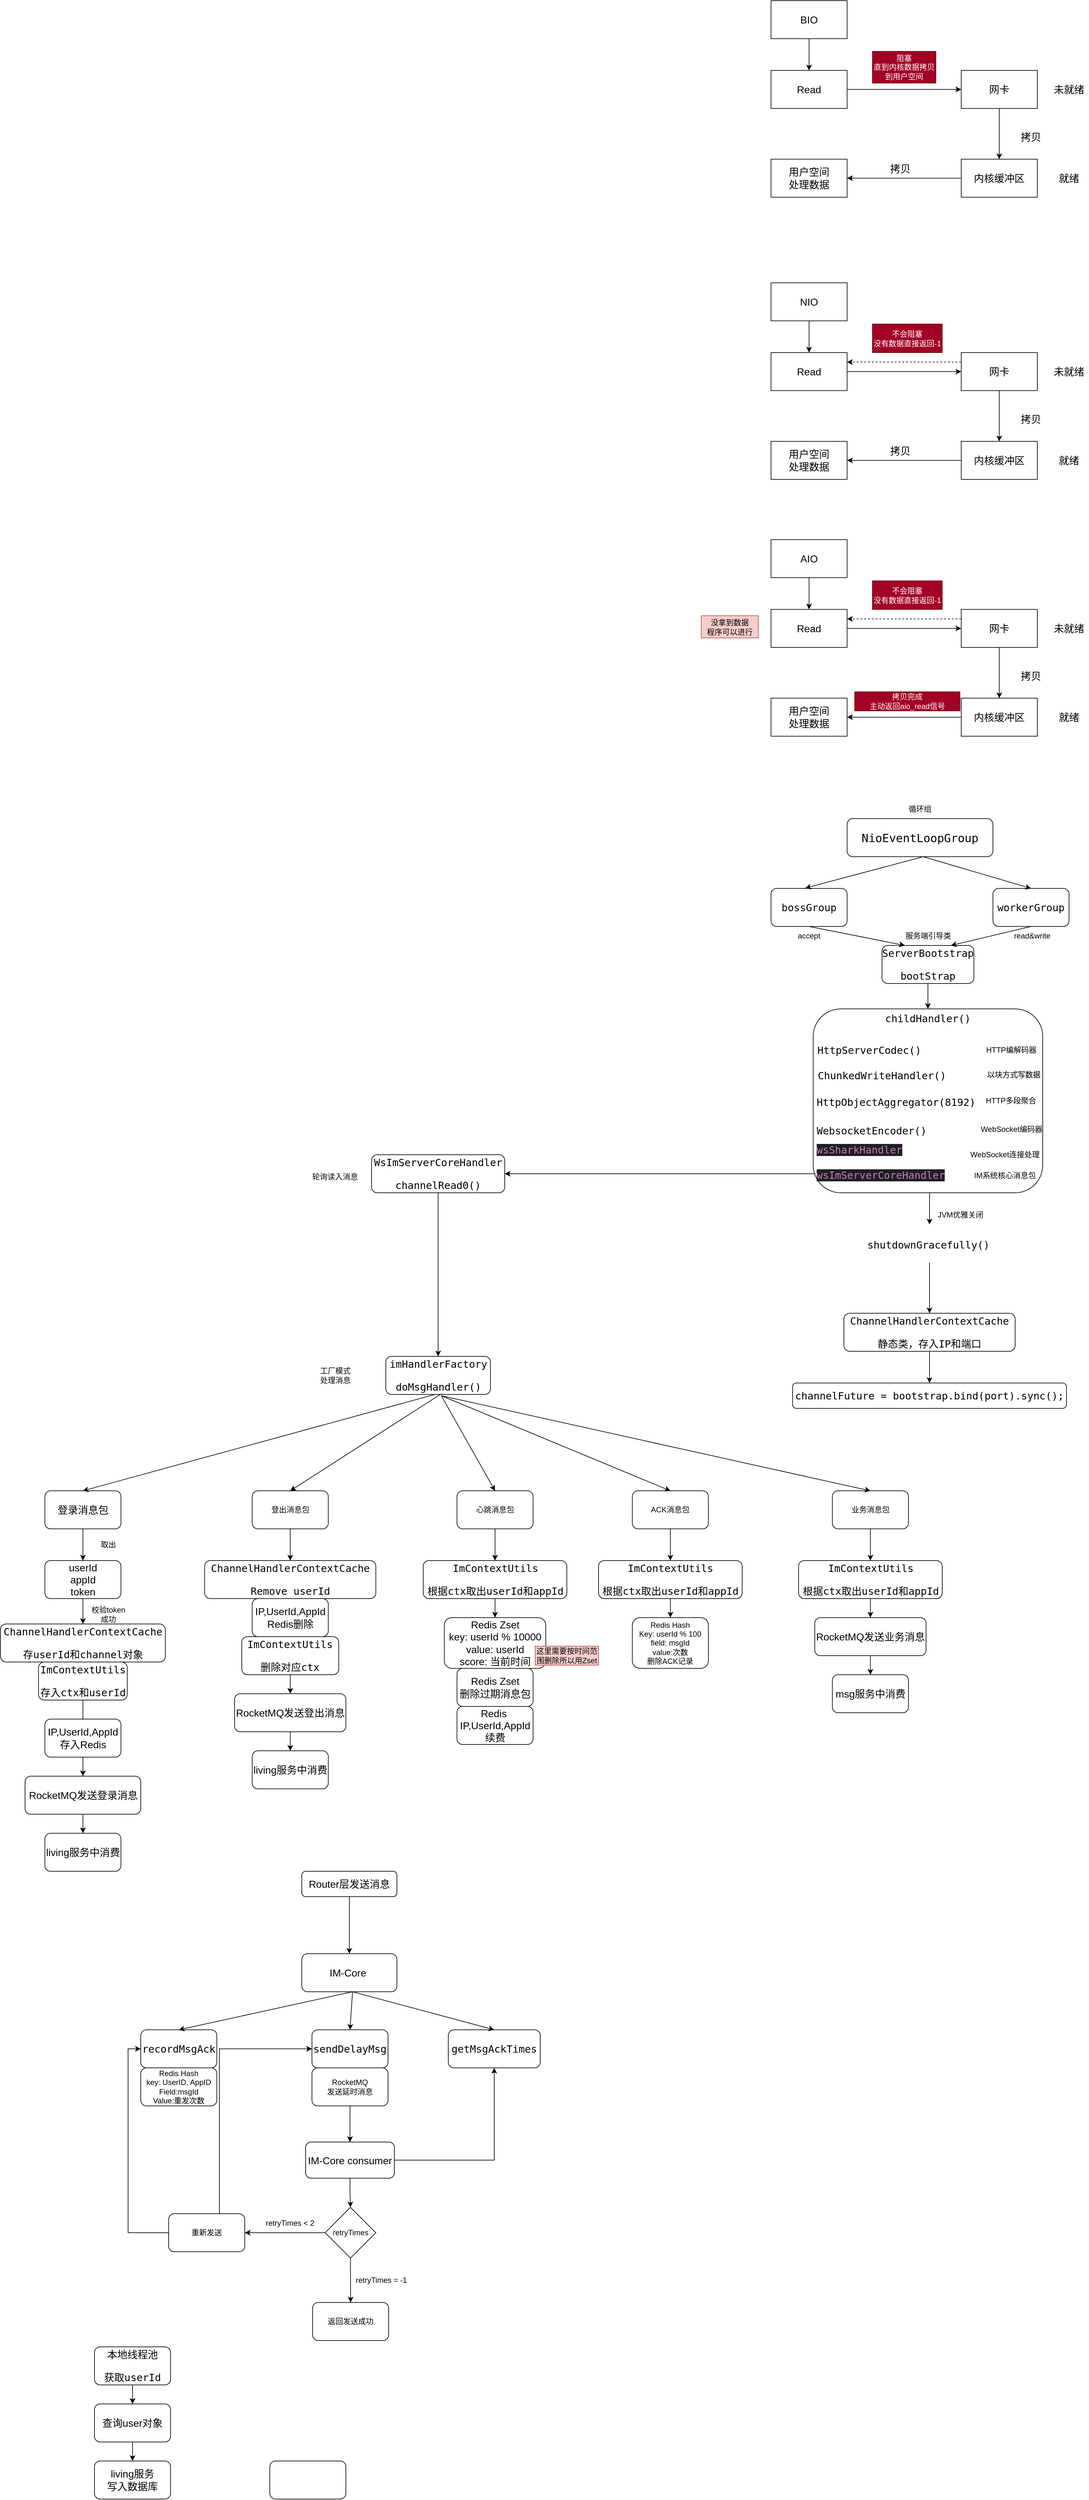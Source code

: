 <mxfile version="24.0.0" type="github">
  <diagram name="第 1 页" id="n3AWeBgMfQS4I0mqe7hV">
    <mxGraphModel dx="2680" dy="651" grid="1" gridSize="10" guides="1" tooltips="1" connect="1" arrows="1" fold="1" page="1" pageScale="1" pageWidth="827" pageHeight="1169" math="0" shadow="0">
      <root>
        <mxCell id="0" />
        <mxCell id="1" parent="0" />
        <mxCell id="coaX5mG1cFPbBgSBIzdM-14" style="edgeStyle=orthogonalEdgeStyle;rounded=0;orthogonalLoop=1;jettySize=auto;html=1;exitX=0.5;exitY=1;exitDx=0;exitDy=0;" edge="1" parent="1" source="coaX5mG1cFPbBgSBIzdM-1" target="coaX5mG1cFPbBgSBIzdM-2">
          <mxGeometry relative="1" as="geometry" />
        </mxCell>
        <mxCell id="coaX5mG1cFPbBgSBIzdM-1" value="BIO" style="rounded=0;whiteSpace=wrap;html=1;fontSize=16;" vertex="1" parent="1">
          <mxGeometry x="240" y="140" width="120" height="60" as="geometry" />
        </mxCell>
        <mxCell id="coaX5mG1cFPbBgSBIzdM-4" style="edgeStyle=orthogonalEdgeStyle;rounded=0;orthogonalLoop=1;jettySize=auto;html=1;exitX=1;exitY=0.5;exitDx=0;exitDy=0;entryX=0;entryY=0.5;entryDx=0;entryDy=0;" edge="1" parent="1" source="coaX5mG1cFPbBgSBIzdM-2" target="coaX5mG1cFPbBgSBIzdM-3">
          <mxGeometry relative="1" as="geometry" />
        </mxCell>
        <mxCell id="coaX5mG1cFPbBgSBIzdM-2" value="Read" style="rounded=0;whiteSpace=wrap;html=1;fontSize=16;" vertex="1" parent="1">
          <mxGeometry x="240" y="250" width="120" height="60" as="geometry" />
        </mxCell>
        <mxCell id="coaX5mG1cFPbBgSBIzdM-7" style="edgeStyle=orthogonalEdgeStyle;rounded=0;orthogonalLoop=1;jettySize=auto;html=1;exitX=0.5;exitY=1;exitDx=0;exitDy=0;entryX=0.5;entryY=0;entryDx=0;entryDy=0;" edge="1" parent="1" source="coaX5mG1cFPbBgSBIzdM-3" target="coaX5mG1cFPbBgSBIzdM-6">
          <mxGeometry relative="1" as="geometry" />
        </mxCell>
        <mxCell id="coaX5mG1cFPbBgSBIzdM-3" value="网卡" style="rounded=0;whiteSpace=wrap;html=1;fontSize=16;" vertex="1" parent="1">
          <mxGeometry x="540" y="250" width="120" height="60" as="geometry" />
        </mxCell>
        <mxCell id="coaX5mG1cFPbBgSBIzdM-5" value="未就绪" style="text;html=1;align=center;verticalAlign=middle;whiteSpace=wrap;rounded=0;fontSize=16;" vertex="1" parent="1">
          <mxGeometry x="680" y="265" width="60" height="30" as="geometry" />
        </mxCell>
        <mxCell id="coaX5mG1cFPbBgSBIzdM-11" style="edgeStyle=orthogonalEdgeStyle;rounded=0;orthogonalLoop=1;jettySize=auto;html=1;exitX=0;exitY=0.5;exitDx=0;exitDy=0;" edge="1" parent="1" source="coaX5mG1cFPbBgSBIzdM-6" target="coaX5mG1cFPbBgSBIzdM-10">
          <mxGeometry relative="1" as="geometry" />
        </mxCell>
        <mxCell id="coaX5mG1cFPbBgSBIzdM-6" value="内核缓冲区" style="rounded=0;whiteSpace=wrap;html=1;fontSize=16;" vertex="1" parent="1">
          <mxGeometry x="540" y="390" width="120" height="60" as="geometry" />
        </mxCell>
        <mxCell id="coaX5mG1cFPbBgSBIzdM-8" value="拷贝" style="text;html=1;align=center;verticalAlign=middle;whiteSpace=wrap;rounded=0;fontSize=16;" vertex="1" parent="1">
          <mxGeometry x="620" y="340" width="60" height="30" as="geometry" />
        </mxCell>
        <mxCell id="coaX5mG1cFPbBgSBIzdM-9" value="就绪" style="text;html=1;align=center;verticalAlign=middle;whiteSpace=wrap;rounded=0;fontSize=16;" vertex="1" parent="1">
          <mxGeometry x="680" y="405" width="60" height="30" as="geometry" />
        </mxCell>
        <mxCell id="coaX5mG1cFPbBgSBIzdM-10" value="用户空间&lt;div style=&quot;font-size: 16px;&quot;&gt;处理数据&lt;/div&gt;" style="rounded=0;whiteSpace=wrap;html=1;fontSize=16;" vertex="1" parent="1">
          <mxGeometry x="240" y="390" width="120" height="60" as="geometry" />
        </mxCell>
        <mxCell id="coaX5mG1cFPbBgSBIzdM-12" value="拷贝" style="text;html=1;align=center;verticalAlign=middle;whiteSpace=wrap;rounded=0;fontSize=16;" vertex="1" parent="1">
          <mxGeometry x="414" y="390" width="60" height="30" as="geometry" />
        </mxCell>
        <mxCell id="coaX5mG1cFPbBgSBIzdM-13" value="阻塞&lt;div&gt;直到内核数据拷贝到用户空间&lt;/div&gt;" style="text;html=1;align=center;verticalAlign=middle;whiteSpace=wrap;rounded=0;fillColor=#a20025;fontColor=#ffffff;strokeColor=#6F0000;" vertex="1" parent="1">
          <mxGeometry x="400" y="220" width="100" height="50" as="geometry" />
        </mxCell>
        <mxCell id="coaX5mG1cFPbBgSBIzdM-15" style="edgeStyle=orthogonalEdgeStyle;rounded=0;orthogonalLoop=1;jettySize=auto;html=1;exitX=0.5;exitY=1;exitDx=0;exitDy=0;" edge="1" parent="1" source="coaX5mG1cFPbBgSBIzdM-16" target="coaX5mG1cFPbBgSBIzdM-18">
          <mxGeometry relative="1" as="geometry" />
        </mxCell>
        <mxCell id="coaX5mG1cFPbBgSBIzdM-16" value="NIO" style="rounded=0;whiteSpace=wrap;html=1;fontSize=16;" vertex="1" parent="1">
          <mxGeometry x="240" y="585" width="120" height="60" as="geometry" />
        </mxCell>
        <mxCell id="coaX5mG1cFPbBgSBIzdM-17" style="edgeStyle=orthogonalEdgeStyle;rounded=0;orthogonalLoop=1;jettySize=auto;html=1;exitX=1;exitY=0.5;exitDx=0;exitDy=0;entryX=0;entryY=0.5;entryDx=0;entryDy=0;" edge="1" parent="1" source="coaX5mG1cFPbBgSBIzdM-18" target="coaX5mG1cFPbBgSBIzdM-20">
          <mxGeometry relative="1" as="geometry" />
        </mxCell>
        <mxCell id="coaX5mG1cFPbBgSBIzdM-18" value="Read" style="rounded=0;whiteSpace=wrap;html=1;fontSize=16;" vertex="1" parent="1">
          <mxGeometry x="240" y="695" width="120" height="60" as="geometry" />
        </mxCell>
        <mxCell id="coaX5mG1cFPbBgSBIzdM-19" style="edgeStyle=orthogonalEdgeStyle;rounded=0;orthogonalLoop=1;jettySize=auto;html=1;exitX=0.5;exitY=1;exitDx=0;exitDy=0;entryX=0.5;entryY=0;entryDx=0;entryDy=0;" edge="1" parent="1" source="coaX5mG1cFPbBgSBIzdM-20" target="coaX5mG1cFPbBgSBIzdM-23">
          <mxGeometry relative="1" as="geometry" />
        </mxCell>
        <mxCell id="coaX5mG1cFPbBgSBIzdM-29" style="edgeStyle=orthogonalEdgeStyle;rounded=0;orthogonalLoop=1;jettySize=auto;html=1;exitX=0;exitY=0.25;exitDx=0;exitDy=0;entryX=1;entryY=0.25;entryDx=0;entryDy=0;dashed=1;" edge="1" parent="1" source="coaX5mG1cFPbBgSBIzdM-20" target="coaX5mG1cFPbBgSBIzdM-18">
          <mxGeometry relative="1" as="geometry" />
        </mxCell>
        <mxCell id="coaX5mG1cFPbBgSBIzdM-20" value="网卡" style="rounded=0;whiteSpace=wrap;html=1;fontSize=16;" vertex="1" parent="1">
          <mxGeometry x="540" y="695" width="120" height="60" as="geometry" />
        </mxCell>
        <mxCell id="coaX5mG1cFPbBgSBIzdM-21" value="未就绪" style="text;html=1;align=center;verticalAlign=middle;whiteSpace=wrap;rounded=0;fontSize=16;" vertex="1" parent="1">
          <mxGeometry x="680" y="710" width="60" height="30" as="geometry" />
        </mxCell>
        <mxCell id="coaX5mG1cFPbBgSBIzdM-22" style="edgeStyle=orthogonalEdgeStyle;rounded=0;orthogonalLoop=1;jettySize=auto;html=1;exitX=0;exitY=0.5;exitDx=0;exitDy=0;" edge="1" parent="1" source="coaX5mG1cFPbBgSBIzdM-23" target="coaX5mG1cFPbBgSBIzdM-26">
          <mxGeometry relative="1" as="geometry" />
        </mxCell>
        <mxCell id="coaX5mG1cFPbBgSBIzdM-23" value="内核缓冲区" style="rounded=0;whiteSpace=wrap;html=1;fontSize=16;" vertex="1" parent="1">
          <mxGeometry x="540" y="835" width="120" height="60" as="geometry" />
        </mxCell>
        <mxCell id="coaX5mG1cFPbBgSBIzdM-24" value="拷贝" style="text;html=1;align=center;verticalAlign=middle;whiteSpace=wrap;rounded=0;fontSize=16;" vertex="1" parent="1">
          <mxGeometry x="620" y="785" width="60" height="30" as="geometry" />
        </mxCell>
        <mxCell id="coaX5mG1cFPbBgSBIzdM-25" value="就绪" style="text;html=1;align=center;verticalAlign=middle;whiteSpace=wrap;rounded=0;fontSize=16;" vertex="1" parent="1">
          <mxGeometry x="680" y="850" width="60" height="30" as="geometry" />
        </mxCell>
        <mxCell id="coaX5mG1cFPbBgSBIzdM-26" value="用户空间&lt;div style=&quot;font-size: 16px;&quot;&gt;处理数据&lt;/div&gt;" style="rounded=0;whiteSpace=wrap;html=1;fontSize=16;" vertex="1" parent="1">
          <mxGeometry x="240" y="835" width="120" height="60" as="geometry" />
        </mxCell>
        <mxCell id="coaX5mG1cFPbBgSBIzdM-27" value="拷贝" style="text;html=1;align=center;verticalAlign=middle;whiteSpace=wrap;rounded=0;fontSize=16;" vertex="1" parent="1">
          <mxGeometry x="414" y="835" width="60" height="30" as="geometry" />
        </mxCell>
        <mxCell id="coaX5mG1cFPbBgSBIzdM-28" value="不会阻塞&lt;div&gt;没有数据直接返回-1&lt;/div&gt;" style="text;html=1;align=center;verticalAlign=middle;whiteSpace=wrap;rounded=0;fillColor=#a20025;fontColor=#ffffff;strokeColor=#6F0000;" vertex="1" parent="1">
          <mxGeometry x="400" y="650" width="110" height="45" as="geometry" />
        </mxCell>
        <mxCell id="coaX5mG1cFPbBgSBIzdM-30" style="edgeStyle=orthogonalEdgeStyle;rounded=0;orthogonalLoop=1;jettySize=auto;html=1;exitX=0.5;exitY=1;exitDx=0;exitDy=0;" edge="1" parent="1" source="coaX5mG1cFPbBgSBIzdM-31" target="coaX5mG1cFPbBgSBIzdM-33">
          <mxGeometry relative="1" as="geometry" />
        </mxCell>
        <mxCell id="coaX5mG1cFPbBgSBIzdM-31" value="AIO" style="rounded=0;whiteSpace=wrap;html=1;fontSize=16;" vertex="1" parent="1">
          <mxGeometry x="240" y="990" width="120" height="60" as="geometry" />
        </mxCell>
        <mxCell id="coaX5mG1cFPbBgSBIzdM-32" style="edgeStyle=orthogonalEdgeStyle;rounded=0;orthogonalLoop=1;jettySize=auto;html=1;exitX=1;exitY=0.5;exitDx=0;exitDy=0;entryX=0;entryY=0.5;entryDx=0;entryDy=0;" edge="1" parent="1" source="coaX5mG1cFPbBgSBIzdM-33" target="coaX5mG1cFPbBgSBIzdM-36">
          <mxGeometry relative="1" as="geometry" />
        </mxCell>
        <mxCell id="coaX5mG1cFPbBgSBIzdM-33" value="Read" style="rounded=0;whiteSpace=wrap;html=1;fontSize=16;" vertex="1" parent="1">
          <mxGeometry x="240" y="1100" width="120" height="60" as="geometry" />
        </mxCell>
        <mxCell id="coaX5mG1cFPbBgSBIzdM-34" style="edgeStyle=orthogonalEdgeStyle;rounded=0;orthogonalLoop=1;jettySize=auto;html=1;exitX=0.5;exitY=1;exitDx=0;exitDy=0;entryX=0.5;entryY=0;entryDx=0;entryDy=0;" edge="1" parent="1" source="coaX5mG1cFPbBgSBIzdM-36" target="coaX5mG1cFPbBgSBIzdM-39">
          <mxGeometry relative="1" as="geometry" />
        </mxCell>
        <mxCell id="coaX5mG1cFPbBgSBIzdM-35" style="edgeStyle=orthogonalEdgeStyle;rounded=0;orthogonalLoop=1;jettySize=auto;html=1;exitX=0;exitY=0.25;exitDx=0;exitDy=0;entryX=1;entryY=0.25;entryDx=0;entryDy=0;dashed=1;" edge="1" parent="1" source="coaX5mG1cFPbBgSBIzdM-36" target="coaX5mG1cFPbBgSBIzdM-33">
          <mxGeometry relative="1" as="geometry" />
        </mxCell>
        <mxCell id="coaX5mG1cFPbBgSBIzdM-36" value="网卡" style="rounded=0;whiteSpace=wrap;html=1;fontSize=16;" vertex="1" parent="1">
          <mxGeometry x="540" y="1100" width="120" height="60" as="geometry" />
        </mxCell>
        <mxCell id="coaX5mG1cFPbBgSBIzdM-37" value="未就绪" style="text;html=1;align=center;verticalAlign=middle;whiteSpace=wrap;rounded=0;fontSize=16;" vertex="1" parent="1">
          <mxGeometry x="680" y="1115" width="60" height="30" as="geometry" />
        </mxCell>
        <mxCell id="coaX5mG1cFPbBgSBIzdM-38" style="edgeStyle=orthogonalEdgeStyle;rounded=0;orthogonalLoop=1;jettySize=auto;html=1;exitX=0;exitY=0.5;exitDx=0;exitDy=0;" edge="1" parent="1" source="coaX5mG1cFPbBgSBIzdM-39" target="coaX5mG1cFPbBgSBIzdM-42">
          <mxGeometry relative="1" as="geometry" />
        </mxCell>
        <mxCell id="coaX5mG1cFPbBgSBIzdM-39" value="内核缓冲区" style="rounded=0;whiteSpace=wrap;html=1;fontSize=16;" vertex="1" parent="1">
          <mxGeometry x="540" y="1240" width="120" height="60" as="geometry" />
        </mxCell>
        <mxCell id="coaX5mG1cFPbBgSBIzdM-40" value="拷贝" style="text;html=1;align=center;verticalAlign=middle;whiteSpace=wrap;rounded=0;fontSize=16;" vertex="1" parent="1">
          <mxGeometry x="620" y="1190" width="60" height="30" as="geometry" />
        </mxCell>
        <mxCell id="coaX5mG1cFPbBgSBIzdM-41" value="就绪" style="text;html=1;align=center;verticalAlign=middle;whiteSpace=wrap;rounded=0;fontSize=16;" vertex="1" parent="1">
          <mxGeometry x="680" y="1255" width="60" height="30" as="geometry" />
        </mxCell>
        <mxCell id="coaX5mG1cFPbBgSBIzdM-42" value="用户空间&lt;div style=&quot;font-size: 16px;&quot;&gt;处理数据&lt;/div&gt;" style="rounded=0;whiteSpace=wrap;html=1;fontSize=16;" vertex="1" parent="1">
          <mxGeometry x="240" y="1240" width="120" height="60" as="geometry" />
        </mxCell>
        <mxCell id="coaX5mG1cFPbBgSBIzdM-43" value="拷贝完成&lt;div style=&quot;font-size: 12px;&quot;&gt;主动返回aio_read信号&lt;/div&gt;" style="text;html=1;align=center;verticalAlign=middle;whiteSpace=wrap;rounded=0;fontSize=12;fillColor=#a20025;fontColor=#ffffff;strokeColor=#6F0000;" vertex="1" parent="1">
          <mxGeometry x="372" y="1230" width="166" height="30" as="geometry" />
        </mxCell>
        <mxCell id="coaX5mG1cFPbBgSBIzdM-44" value="不会阻塞&lt;div&gt;没有数据直接返回-1&lt;/div&gt;" style="text;html=1;align=center;verticalAlign=middle;whiteSpace=wrap;rounded=0;fillColor=#a20025;fontColor=#ffffff;strokeColor=#6F0000;" vertex="1" parent="1">
          <mxGeometry x="400" y="1055" width="110" height="45" as="geometry" />
        </mxCell>
        <mxCell id="coaX5mG1cFPbBgSBIzdM-45" value="没拿到数据&lt;div&gt;程序可以进行&lt;/div&gt;" style="text;html=1;align=center;verticalAlign=middle;whiteSpace=wrap;rounded=0;fillColor=#f8cecc;strokeColor=#b85450;" vertex="1" parent="1">
          <mxGeometry x="130" y="1110" width="90" height="35" as="geometry" />
        </mxCell>
        <mxCell id="coaX5mG1cFPbBgSBIzdM-46" value="&lt;span style=&quot;font-family: Consolas, monaco, monospace; font-size: 18px; text-align: start; white-space-collapse: preserve;&quot;&gt;NioEventLoopGroup&lt;/span&gt;" style="rounded=1;whiteSpace=wrap;html=1;labelBackgroundColor=none;fontColor=default;" vertex="1" parent="1">
          <mxGeometry x="360" y="1430" width="230" height="60" as="geometry" />
        </mxCell>
        <mxCell id="coaX5mG1cFPbBgSBIzdM-47" value="循环组" style="text;html=1;align=center;verticalAlign=middle;whiteSpace=wrap;rounded=0;" vertex="1" parent="1">
          <mxGeometry x="445" y="1400" width="60" height="30" as="geometry" />
        </mxCell>
        <mxCell id="coaX5mG1cFPbBgSBIzdM-49" value="&lt;div style=&quot;&quot;&gt;&lt;pre style=&quot;font-family:&#39;JetBrains Mono&#39;,monospace;font-size:12.0pt;&quot;&gt;bossGroup&lt;/pre&gt;&lt;/div&gt;" style="rounded=1;whiteSpace=wrap;html=1;labelBackgroundColor=none;fontColor=default;" vertex="1" parent="1">
          <mxGeometry x="240" y="1540" width="120" height="60" as="geometry" />
        </mxCell>
        <mxCell id="coaX5mG1cFPbBgSBIzdM-50" value="&lt;div style=&quot;&quot;&gt;&lt;pre style=&quot;font-family:&#39;JetBrains Mono&#39;,monospace;font-size:12.0pt;&quot;&gt;workerGroup&lt;/pre&gt;&lt;/div&gt;" style="rounded=1;whiteSpace=wrap;html=1;fontColor=default;labelBackgroundColor=none;" vertex="1" parent="1">
          <mxGeometry x="590" y="1540" width="120" height="60" as="geometry" />
        </mxCell>
        <mxCell id="coaX5mG1cFPbBgSBIzdM-51" value="" style="endArrow=classic;html=1;rounded=0;entryX=0.45;entryY=-0.008;entryDx=0;entryDy=0;entryPerimeter=0;" edge="1" parent="1" target="coaX5mG1cFPbBgSBIzdM-49">
          <mxGeometry width="50" height="50" relative="1" as="geometry">
            <mxPoint x="480" y="1490" as="sourcePoint" />
            <mxPoint x="530" y="1440" as="targetPoint" />
          </mxGeometry>
        </mxCell>
        <mxCell id="coaX5mG1cFPbBgSBIzdM-53" value="" style="endArrow=classic;html=1;rounded=0;entryX=0.5;entryY=0;entryDx=0;entryDy=0;" edge="1" parent="1" target="coaX5mG1cFPbBgSBIzdM-50">
          <mxGeometry width="50" height="50" relative="1" as="geometry">
            <mxPoint x="480" y="1490" as="sourcePoint" />
            <mxPoint x="530" y="1440" as="targetPoint" />
          </mxGeometry>
        </mxCell>
        <mxCell id="coaX5mG1cFPbBgSBIzdM-54" value="accept" style="text;html=1;align=center;verticalAlign=middle;whiteSpace=wrap;rounded=0;" vertex="1" parent="1">
          <mxGeometry x="270" y="1600" width="60" height="30" as="geometry" />
        </mxCell>
        <mxCell id="coaX5mG1cFPbBgSBIzdM-55" value="read&amp;amp;write" style="text;html=1;align=center;verticalAlign=middle;whiteSpace=wrap;rounded=0;" vertex="1" parent="1">
          <mxGeometry x="622" y="1600" width="60" height="30" as="geometry" />
        </mxCell>
        <mxCell id="coaX5mG1cFPbBgSBIzdM-61" style="edgeStyle=orthogonalEdgeStyle;rounded=0;orthogonalLoop=1;jettySize=auto;html=1;exitX=0.5;exitY=1;exitDx=0;exitDy=0;" edge="1" parent="1" source="coaX5mG1cFPbBgSBIzdM-56" target="coaX5mG1cFPbBgSBIzdM-60">
          <mxGeometry relative="1" as="geometry" />
        </mxCell>
        <mxCell id="coaX5mG1cFPbBgSBIzdM-56" value="&lt;div style=&quot;&quot;&gt;&lt;pre style=&quot;font-family:&#39;JetBrains Mono&#39;,monospace;font-size:12.0pt;&quot;&gt;ServerBootstrap&lt;/pre&gt;&lt;pre style=&quot;font-family:&#39;JetBrains Mono&#39;,monospace;font-size:12.0pt;&quot;&gt;bootStrap&lt;/pre&gt;&lt;/div&gt;" style="rounded=1;whiteSpace=wrap;html=1;fontColor=default;labelBackgroundColor=none;" vertex="1" parent="1">
          <mxGeometry x="415" y="1630" width="145" height="60" as="geometry" />
        </mxCell>
        <mxCell id="coaX5mG1cFPbBgSBIzdM-57" value="" style="endArrow=classic;html=1;rounded=0;entryX=0.25;entryY=0;entryDx=0;entryDy=0;" edge="1" parent="1" target="coaX5mG1cFPbBgSBIzdM-56">
          <mxGeometry width="50" height="50" relative="1" as="geometry">
            <mxPoint x="300" y="1600" as="sourcePoint" />
            <mxPoint x="350" y="1550" as="targetPoint" />
          </mxGeometry>
        </mxCell>
        <mxCell id="coaX5mG1cFPbBgSBIzdM-58" value="" style="endArrow=classic;html=1;rounded=0;entryX=0.75;entryY=0;entryDx=0;entryDy=0;" edge="1" parent="1" target="coaX5mG1cFPbBgSBIzdM-56">
          <mxGeometry width="50" height="50" relative="1" as="geometry">
            <mxPoint x="650" y="1600" as="sourcePoint" />
            <mxPoint x="700" y="1550" as="targetPoint" />
          </mxGeometry>
        </mxCell>
        <mxCell id="coaX5mG1cFPbBgSBIzdM-59" value="服务端引导类" style="text;html=1;align=center;verticalAlign=middle;whiteSpace=wrap;rounded=0;" vertex="1" parent="1">
          <mxGeometry x="446.5" y="1600" width="82" height="30" as="geometry" />
        </mxCell>
        <mxCell id="coaX5mG1cFPbBgSBIzdM-60" value="" style="rounded=1;whiteSpace=wrap;html=1;" vertex="1" parent="1">
          <mxGeometry x="306.5" y="1730" width="362" height="290" as="geometry" />
        </mxCell>
        <mxCell id="coaX5mG1cFPbBgSBIzdM-62" value="&lt;div style=&quot;&quot;&gt;&lt;pre style=&quot;font-family:&#39;JetBrains Mono&#39;,monospace;font-size:12.0pt;&quot;&gt;childHandler()&lt;/pre&gt;&lt;/div&gt;" style="text;html=1;align=center;verticalAlign=middle;whiteSpace=wrap;rounded=0;fontColor=default;labelBackgroundColor=none;" vertex="1" parent="1">
          <mxGeometry x="418" y="1730" width="139" height="30" as="geometry" />
        </mxCell>
        <mxCell id="coaX5mG1cFPbBgSBIzdM-63" value="&lt;div style=&quot;&quot;&gt;&lt;pre style=&quot;font-family:&#39;JetBrains Mono&#39;,monospace;font-size:12.0pt;&quot;&gt;HttpServerCodec()&lt;/pre&gt;&lt;/div&gt;" style="text;html=1;align=center;verticalAlign=middle;whiteSpace=wrap;rounded=0;fontColor=default;labelBackgroundColor=none;" vertex="1" parent="1">
          <mxGeometry x="310" y="1780" width="170" height="30" as="geometry" />
        </mxCell>
        <mxCell id="coaX5mG1cFPbBgSBIzdM-64" value="&lt;div style=&quot;&quot;&gt;&lt;pre style=&quot;font-family:&#39;JetBrains Mono&#39;,monospace;font-size:12.0pt;&quot;&gt;ChunkedWriteHandler()&lt;/pre&gt;&lt;/div&gt;" style="text;html=1;align=center;verticalAlign=middle;whiteSpace=wrap;rounded=0;fontColor=default;labelBackgroundColor=none;" vertex="1" parent="1">
          <mxGeometry x="310" y="1820" width="210" height="30" as="geometry" />
        </mxCell>
        <mxCell id="coaX5mG1cFPbBgSBIzdM-65" value="&lt;div style=&quot;&quot;&gt;&lt;pre style=&quot;font-family:&#39;JetBrains Mono&#39;,monospace;font-size:12.0pt;&quot;&gt;HttpObjectAggregator(&lt;span style=&quot;&quot;&gt;8192&lt;/span&gt;)&lt;/pre&gt;&lt;/div&gt;" style="text;whiteSpace=wrap;html=1;fontColor=default;labelBackgroundColor=none;" vertex="1" parent="1">
          <mxGeometry x="310" y="1845" width="280" height="60" as="geometry" />
        </mxCell>
        <mxCell id="coaX5mG1cFPbBgSBIzdM-66" value="&lt;div style=&quot;&quot;&gt;&lt;pre style=&quot;font-family:&#39;JetBrains Mono&#39;,monospace;font-size:12.0pt;&quot;&gt;WebsocketEncoder()&lt;/pre&gt;&lt;/div&gt;" style="text;whiteSpace=wrap;html=1;fontColor=default;labelBackgroundColor=none;" vertex="1" parent="1">
          <mxGeometry x="310" y="1890" width="180" height="60" as="geometry" />
        </mxCell>
        <mxCell id="coaX5mG1cFPbBgSBIzdM-67" value="&lt;div style=&quot;background-color:#1e1f22;color:#bcbec4&quot;&gt;&lt;pre style=&quot;font-family:&#39;JetBrains Mono&#39;,monospace;font-size:12.0pt;&quot;&gt;&lt;span style=&quot;color:#c77dbb;&quot;&gt;wsSharkHandler&lt;/span&gt;&lt;/pre&gt;&lt;/div&gt;" style="text;whiteSpace=wrap;html=1;" vertex="1" parent="1">
          <mxGeometry x="310" y="1920" width="170" height="60" as="geometry" />
        </mxCell>
        <mxCell id="coaX5mG1cFPbBgSBIzdM-74" style="edgeStyle=orthogonalEdgeStyle;rounded=0;orthogonalLoop=1;jettySize=auto;html=1;exitX=0.75;exitY=1;exitDx=0;exitDy=0;entryX=0.5;entryY=0;entryDx=0;entryDy=0;" edge="1" parent="1" source="coaX5mG1cFPbBgSBIzdM-68" target="coaX5mG1cFPbBgSBIzdM-73">
          <mxGeometry relative="1" as="geometry" />
        </mxCell>
        <mxCell id="coaX5mG1cFPbBgSBIzdM-95" style="edgeStyle=orthogonalEdgeStyle;rounded=0;orthogonalLoop=1;jettySize=auto;html=1;exitX=0;exitY=0.5;exitDx=0;exitDy=0;entryX=1;entryY=0.5;entryDx=0;entryDy=0;" edge="1" parent="1" source="coaX5mG1cFPbBgSBIzdM-68" target="coaX5mG1cFPbBgSBIzdM-84">
          <mxGeometry relative="1" as="geometry" />
        </mxCell>
        <mxCell id="coaX5mG1cFPbBgSBIzdM-68" value="&lt;div style=&quot;background-color:#1e1f22;color:#bcbec4&quot;&gt;&lt;pre style=&quot;font-family:&#39;JetBrains Mono&#39;,monospace;font-size:12.0pt;&quot;&gt;&lt;span style=&quot;color:#c77dbb;&quot;&gt;wsImServerCoreHandler&lt;/span&gt;&lt;/pre&gt;&lt;/div&gt;" style="text;whiteSpace=wrap;html=1;" vertex="1" parent="1">
          <mxGeometry x="310" y="1960" width="240" height="60" as="geometry" />
        </mxCell>
        <mxCell id="coaX5mG1cFPbBgSBIzdM-69" value="HTTP编解码器" style="text;html=1;align=center;verticalAlign=middle;whiteSpace=wrap;rounded=0;" vertex="1" parent="1">
          <mxGeometry x="568.5" y="1780" width="100" height="30" as="geometry" />
        </mxCell>
        <mxCell id="coaX5mG1cFPbBgSBIzdM-70" value="&lt;span style=&quot;color: rgb(0, 0, 0); font-family: -apple-system, system-ui, &amp;quot;system-ui&amp;quot;, &amp;quot;Segoe UI&amp;quot;, Roboto, Oxygen-Sans, Ubuntu, Cantarell, &amp;quot;Helvetica Neue&amp;quot;, sans-serif; font-style: normal; font-variant-ligatures: normal; font-variant-caps: normal; font-weight: 400; letter-spacing: normal; orphans: 2; text-align: start; text-indent: 0px; text-transform: none; widows: 2; word-spacing: 0px; -webkit-text-stroke-width: 0px; white-space: normal; background-color: rgb(247, 247, 247); text-decoration-thickness: initial; text-decoration-style: initial; text-decoration-color: initial; float: none; display: inline !important;&quot;&gt;&lt;font style=&quot;font-size: 12px;&quot;&gt;以块方式写数据&lt;/font&gt;&lt;/span&gt;" style="text;whiteSpace=wrap;html=1;" vertex="1" parent="1">
          <mxGeometry x="578.5" y="1820" width="90" height="30" as="geometry" />
        </mxCell>
        <mxCell id="coaX5mG1cFPbBgSBIzdM-71" value="HTTP多段聚合" style="text;html=1;align=center;verticalAlign=middle;whiteSpace=wrap;rounded=0;" vertex="1" parent="1">
          <mxGeometry x="573" y="1860" width="91" height="30" as="geometry" />
        </mxCell>
        <mxCell id="coaX5mG1cFPbBgSBIzdM-72" value="WebSocket编码器" style="text;html=1;align=center;verticalAlign=middle;whiteSpace=wrap;rounded=0;" vertex="1" parent="1">
          <mxGeometry x="568.5" y="1905" width="101" height="30" as="geometry" />
        </mxCell>
        <mxCell id="coaX5mG1cFPbBgSBIzdM-76" style="edgeStyle=orthogonalEdgeStyle;rounded=0;orthogonalLoop=1;jettySize=auto;html=1;exitX=0.5;exitY=1;exitDx=0;exitDy=0;" edge="1" parent="1" source="coaX5mG1cFPbBgSBIzdM-73">
          <mxGeometry relative="1" as="geometry">
            <mxPoint x="490" y="2210" as="targetPoint" />
          </mxGeometry>
        </mxCell>
        <mxCell id="coaX5mG1cFPbBgSBIzdM-73" value="&lt;div style=&quot;&quot;&gt;&lt;pre style=&quot;font-family:&#39;JetBrains Mono&#39;,monospace;font-size:12.0pt;&quot;&gt;shutdownGracefully()&lt;/pre&gt;&lt;/div&gt;" style="text;whiteSpace=wrap;html=1;fontColor=default;labelBackgroundColor=none;" vertex="1" parent="1">
          <mxGeometry x="390" y="2070" width="200" height="60" as="geometry" />
        </mxCell>
        <mxCell id="coaX5mG1cFPbBgSBIzdM-75" value="JVM优雅关闭" style="text;html=1;align=center;verticalAlign=middle;whiteSpace=wrap;rounded=0;" vertex="1" parent="1">
          <mxGeometry x="498.5" y="2040" width="80" height="30" as="geometry" />
        </mxCell>
        <mxCell id="coaX5mG1cFPbBgSBIzdM-80" style="edgeStyle=orthogonalEdgeStyle;rounded=0;orthogonalLoop=1;jettySize=auto;html=1;exitX=0.5;exitY=1;exitDx=0;exitDy=0;entryX=0.5;entryY=0;entryDx=0;entryDy=0;" edge="1" parent="1" source="coaX5mG1cFPbBgSBIzdM-78" target="coaX5mG1cFPbBgSBIzdM-79">
          <mxGeometry relative="1" as="geometry" />
        </mxCell>
        <mxCell id="coaX5mG1cFPbBgSBIzdM-78" value="&lt;div style=&quot;&quot;&gt;&lt;pre style=&quot;font-family:&#39;JetBrains Mono&#39;,monospace;font-size:12.0pt;&quot;&gt;ChannelHandlerContextCache&lt;/pre&gt;&lt;pre style=&quot;font-family:&#39;JetBrains Mono&#39;,monospace;font-size:12.0pt;&quot;&gt;静态类，存入IP和端口&lt;/pre&gt;&lt;/div&gt;" style="rounded=1;whiteSpace=wrap;html=1;fontColor=default;labelBackgroundColor=none;" vertex="1" parent="1">
          <mxGeometry x="355" y="2210" width="270" height="60" as="geometry" />
        </mxCell>
        <mxCell id="coaX5mG1cFPbBgSBIzdM-79" value="&lt;div style=&quot;&quot;&gt;&lt;pre style=&quot;font-family:&#39;JetBrains Mono&#39;,monospace;font-size:12.0pt;&quot;&gt;channelFuture = bootstrap.bind(&lt;span style=&quot;&quot;&gt;port&lt;/span&gt;).sync();&lt;/pre&gt;&lt;/div&gt;" style="rounded=1;whiteSpace=wrap;html=1;fillColor=default;fontColor=default;labelBackgroundColor=none;" vertex="1" parent="1">
          <mxGeometry x="274" y="2320" width="432" height="40" as="geometry" />
        </mxCell>
        <mxCell id="coaX5mG1cFPbBgSBIzdM-81" value="IM系统核心消息包" style="text;html=1;align=center;verticalAlign=middle;whiteSpace=wrap;rounded=0;" vertex="1" parent="1">
          <mxGeometry x="554" y="1980" width="110" height="25" as="geometry" />
        </mxCell>
        <mxCell id="coaX5mG1cFPbBgSBIzdM-83" value="WebSocket连接处理" style="text;html=1;align=center;verticalAlign=middle;whiteSpace=wrap;rounded=0;" vertex="1" parent="1">
          <mxGeometry x="544" y="1950" width="130" height="20" as="geometry" />
        </mxCell>
        <mxCell id="coaX5mG1cFPbBgSBIzdM-88" style="edgeStyle=orthogonalEdgeStyle;rounded=0;orthogonalLoop=1;jettySize=auto;html=1;exitX=0.5;exitY=1;exitDx=0;exitDy=0;entryX=0.5;entryY=0;entryDx=0;entryDy=0;" edge="1" parent="1" source="coaX5mG1cFPbBgSBIzdM-84" target="coaX5mG1cFPbBgSBIzdM-87">
          <mxGeometry relative="1" as="geometry" />
        </mxCell>
        <mxCell id="coaX5mG1cFPbBgSBIzdM-84" value="&lt;div style=&quot;&quot;&gt;&lt;pre style=&quot;font-family:&#39;JetBrains Mono&#39;,monospace;font-size:12.0pt;&quot;&gt;WsImServerCoreHandler&lt;/pre&gt;&lt;pre style=&quot;font-family:&#39;JetBrains Mono&#39;,monospace;font-size:12.0pt;&quot;&gt;&lt;div style=&quot;&quot;&gt;&lt;pre style=&quot;font-family:&#39;JetBrains Mono&#39;,monospace;font-size:12.0pt;&quot;&gt;&lt;span style=&quot;&quot;&gt;channelRead0()&lt;/span&gt;&lt;/pre&gt;&lt;/div&gt;&lt;/pre&gt;&lt;/div&gt;" style="rounded=1;whiteSpace=wrap;html=1;fontColor=default;labelBackgroundColor=none;" vertex="1" parent="1">
          <mxGeometry x="-390" y="1960" width="210" height="60" as="geometry" />
        </mxCell>
        <mxCell id="coaX5mG1cFPbBgSBIzdM-85" value="轮询读入消息" style="text;html=1;align=center;verticalAlign=middle;whiteSpace=wrap;rounded=0;" vertex="1" parent="1">
          <mxGeometry x="-490" y="1980" width="85" height="30" as="geometry" />
        </mxCell>
        <mxCell id="coaX5mG1cFPbBgSBIzdM-87" value="&lt;div style=&quot;&quot;&gt;&lt;pre style=&quot;font-family:&#39;JetBrains Mono&#39;,monospace;font-size:12.0pt;&quot;&gt;&lt;span style=&quot;&quot;&gt;imHandlerFactory&lt;/span&gt;&lt;/pre&gt;&lt;pre style=&quot;font-family:&#39;JetBrains Mono&#39;,monospace;font-size:12.0pt;&quot;&gt;&lt;div style=&quot;&quot;&gt;&lt;pre style=&quot;font-family:&#39;JetBrains Mono&#39;,monospace;font-size:12.0pt;&quot;&gt;doMsgHandler()&lt;/pre&gt;&lt;/div&gt;&lt;/pre&gt;&lt;/div&gt;" style="rounded=1;whiteSpace=wrap;html=1;fontColor=default;labelBackgroundColor=none;" vertex="1" parent="1">
          <mxGeometry x="-367.5" y="2278" width="165" height="60" as="geometry" />
        </mxCell>
        <mxCell id="coaX5mG1cFPbBgSBIzdM-89" value="工厂模式&lt;div&gt;处理消息&lt;/div&gt;" style="text;html=1;align=center;verticalAlign=middle;whiteSpace=wrap;rounded=0;" vertex="1" parent="1">
          <mxGeometry x="-477.5" y="2293" width="60" height="30" as="geometry" />
        </mxCell>
        <mxCell id="coaX5mG1cFPbBgSBIzdM-126" style="edgeStyle=orthogonalEdgeStyle;rounded=0;orthogonalLoop=1;jettySize=auto;html=1;exitX=0.5;exitY=1;exitDx=0;exitDy=0;entryX=0.5;entryY=0;entryDx=0;entryDy=0;" edge="1" parent="1" source="coaX5mG1cFPbBgSBIzdM-90" target="coaX5mG1cFPbBgSBIzdM-125">
          <mxGeometry relative="1" as="geometry" />
        </mxCell>
        <mxCell id="coaX5mG1cFPbBgSBIzdM-90" value="ACK消息包" style="rounded=1;whiteSpace=wrap;html=1;" vertex="1" parent="1">
          <mxGeometry x="21.25" y="2490" width="120" height="60" as="geometry" />
        </mxCell>
        <mxCell id="coaX5mG1cFPbBgSBIzdM-120" style="edgeStyle=orthogonalEdgeStyle;rounded=0;orthogonalLoop=1;jettySize=auto;html=1;exitX=0.5;exitY=1;exitDx=0;exitDy=0;entryX=0.5;entryY=0;entryDx=0;entryDy=0;" edge="1" parent="1" source="coaX5mG1cFPbBgSBIzdM-91" target="coaX5mG1cFPbBgSBIzdM-119">
          <mxGeometry relative="1" as="geometry" />
        </mxCell>
        <mxCell id="coaX5mG1cFPbBgSBIzdM-91" value="心跳消息包" style="rounded=1;whiteSpace=wrap;html=1;" vertex="1" parent="1">
          <mxGeometry x="-255.25" y="2490" width="120" height="60" as="geometry" />
        </mxCell>
        <mxCell id="coaX5mG1cFPbBgSBIzdM-131" style="edgeStyle=orthogonalEdgeStyle;rounded=0;orthogonalLoop=1;jettySize=auto;html=1;exitX=0.5;exitY=1;exitDx=0;exitDy=0;entryX=0.5;entryY=0;entryDx=0;entryDy=0;" edge="1" parent="1" source="coaX5mG1cFPbBgSBIzdM-92" target="coaX5mG1cFPbBgSBIzdM-130">
          <mxGeometry relative="1" as="geometry" />
        </mxCell>
        <mxCell id="coaX5mG1cFPbBgSBIzdM-92" value="业务消息包" style="rounded=1;whiteSpace=wrap;html=1;" vertex="1" parent="1">
          <mxGeometry x="336.75" y="2490" width="120" height="60" as="geometry" />
        </mxCell>
        <mxCell id="coaX5mG1cFPbBgSBIzdM-97" style="edgeStyle=orthogonalEdgeStyle;rounded=0;orthogonalLoop=1;jettySize=auto;html=1;exitX=0.5;exitY=1;exitDx=0;exitDy=0;" edge="1" parent="1" source="coaX5mG1cFPbBgSBIzdM-93" target="coaX5mG1cFPbBgSBIzdM-96">
          <mxGeometry relative="1" as="geometry" />
        </mxCell>
        <mxCell id="coaX5mG1cFPbBgSBIzdM-93" value="登录消息包" style="rounded=1;whiteSpace=wrap;html=1;fontSize=16;" vertex="1" parent="1">
          <mxGeometry x="-905.25" y="2490" width="120" height="60" as="geometry" />
        </mxCell>
        <mxCell id="coaX5mG1cFPbBgSBIzdM-110" style="edgeStyle=orthogonalEdgeStyle;rounded=0;orthogonalLoop=1;jettySize=auto;html=1;exitX=0.5;exitY=1;exitDx=0;exitDy=0;entryX=0.5;entryY=0;entryDx=0;entryDy=0;" edge="1" parent="1" source="coaX5mG1cFPbBgSBIzdM-94" target="coaX5mG1cFPbBgSBIzdM-109">
          <mxGeometry relative="1" as="geometry" />
        </mxCell>
        <mxCell id="coaX5mG1cFPbBgSBIzdM-94" value="登出消息包" style="rounded=1;whiteSpace=wrap;html=1;" vertex="1" parent="1">
          <mxGeometry x="-578.25" y="2490" width="120" height="60" as="geometry" />
        </mxCell>
        <mxCell id="coaX5mG1cFPbBgSBIzdM-100" style="edgeStyle=orthogonalEdgeStyle;rounded=0;orthogonalLoop=1;jettySize=auto;html=1;exitX=0.5;exitY=1;exitDx=0;exitDy=0;entryX=0.5;entryY=0;entryDx=0;entryDy=0;" edge="1" parent="1" source="coaX5mG1cFPbBgSBIzdM-96" target="coaX5mG1cFPbBgSBIzdM-99">
          <mxGeometry relative="1" as="geometry" />
        </mxCell>
        <mxCell id="coaX5mG1cFPbBgSBIzdM-96" value="userId&lt;div style=&quot;font-size: 16px;&quot;&gt;appId&lt;/div&gt;&lt;div style=&quot;font-size: 16px;&quot;&gt;token&lt;/div&gt;" style="rounded=1;whiteSpace=wrap;html=1;fontSize=16;" vertex="1" parent="1">
          <mxGeometry x="-905.25" y="2600" width="120" height="60" as="geometry" />
        </mxCell>
        <mxCell id="coaX5mG1cFPbBgSBIzdM-98" value="取出" style="text;html=1;align=center;verticalAlign=middle;whiteSpace=wrap;rounded=0;" vertex="1" parent="1">
          <mxGeometry x="-835.25" y="2560" width="60" height="30" as="geometry" />
        </mxCell>
        <mxCell id="coaX5mG1cFPbBgSBIzdM-99" value="&lt;div style=&quot;&quot;&gt;&lt;pre style=&quot;font-family:&#39;JetBrains Mono&#39;,monospace;font-size:12.0pt;&quot;&gt;ChannelHandlerContextCache&lt;/pre&gt;&lt;pre style=&quot;font-family:&#39;JetBrains Mono&#39;,monospace;font-size:12.0pt;&quot;&gt;存userId和channel对象&lt;/pre&gt;&lt;/div&gt;" style="rounded=1;whiteSpace=wrap;html=1;fontColor=default;labelBackgroundColor=none;" vertex="1" parent="1">
          <mxGeometry x="-975.25" y="2700" width="260" height="60" as="geometry" />
        </mxCell>
        <mxCell id="coaX5mG1cFPbBgSBIzdM-101" value="校验token&lt;div&gt;成功&lt;/div&gt;" style="text;html=1;align=center;verticalAlign=middle;whiteSpace=wrap;rounded=0;" vertex="1" parent="1">
          <mxGeometry x="-835.25" y="2670" width="60" height="30" as="geometry" />
        </mxCell>
        <mxCell id="coaX5mG1cFPbBgSBIzdM-103" style="edgeStyle=orthogonalEdgeStyle;rounded=0;orthogonalLoop=1;jettySize=auto;html=1;exitX=0.5;exitY=1;exitDx=0;exitDy=0;" edge="1" parent="1" source="coaX5mG1cFPbBgSBIzdM-102">
          <mxGeometry relative="1" as="geometry">
            <mxPoint x="-844.882" y="2900" as="targetPoint" />
          </mxGeometry>
        </mxCell>
        <mxCell id="coaX5mG1cFPbBgSBIzdM-102" value="&lt;div style=&quot;&quot;&gt;&lt;pre style=&quot;font-family:&#39;JetBrains Mono&#39;,monospace;font-size:12.0pt;&quot;&gt;ImContextUtils&lt;/pre&gt;&lt;pre style=&quot;font-family:&#39;JetBrains Mono&#39;,monospace;font-size:12.0pt;&quot;&gt;存入ctx和userId&lt;/pre&gt;&lt;/div&gt;" style="rounded=1;whiteSpace=wrap;html=1;fontColor=default;labelBackgroundColor=none;" vertex="1" parent="1">
          <mxGeometry x="-915.25" y="2760" width="140" height="60" as="geometry" />
        </mxCell>
        <mxCell id="coaX5mG1cFPbBgSBIzdM-106" style="edgeStyle=orthogonalEdgeStyle;rounded=0;orthogonalLoop=1;jettySize=auto;html=1;exitX=0.5;exitY=1;exitDx=0;exitDy=0;" edge="1" parent="1" source="coaX5mG1cFPbBgSBIzdM-104" target="coaX5mG1cFPbBgSBIzdM-105">
          <mxGeometry relative="1" as="geometry" />
        </mxCell>
        <mxCell id="coaX5mG1cFPbBgSBIzdM-104" value="IP,UserId,AppId&lt;div style=&quot;font-size: 16px;&quot;&gt;存入Redis&lt;/div&gt;" style="rounded=1;whiteSpace=wrap;html=1;fontSize=16;" vertex="1" parent="1">
          <mxGeometry x="-905.25" y="2850" width="120" height="60" as="geometry" />
        </mxCell>
        <mxCell id="coaX5mG1cFPbBgSBIzdM-108" style="edgeStyle=orthogonalEdgeStyle;rounded=0;orthogonalLoop=1;jettySize=auto;html=1;exitX=0.5;exitY=1;exitDx=0;exitDy=0;" edge="1" parent="1" source="coaX5mG1cFPbBgSBIzdM-105" target="coaX5mG1cFPbBgSBIzdM-107">
          <mxGeometry relative="1" as="geometry" />
        </mxCell>
        <mxCell id="coaX5mG1cFPbBgSBIzdM-105" value="RocketMQ发送登录消息" style="rounded=1;whiteSpace=wrap;html=1;fontSize=16;" vertex="1" parent="1">
          <mxGeometry x="-936.5" y="2940" width="182.5" height="60" as="geometry" />
        </mxCell>
        <mxCell id="coaX5mG1cFPbBgSBIzdM-107" value="living服务中消费" style="rounded=1;whiteSpace=wrap;html=1;fontSize=16;" vertex="1" parent="1">
          <mxGeometry x="-905.25" y="3030" width="120" height="60" as="geometry" />
        </mxCell>
        <mxCell id="coaX5mG1cFPbBgSBIzdM-109" value="&lt;div style=&quot;&quot;&gt;&lt;pre style=&quot;font-family:&#39;JetBrains Mono&#39;,monospace;font-size:12.0pt;&quot;&gt;ChannelHandlerContextCache&lt;/pre&gt;&lt;pre style=&quot;font-family:&#39;JetBrains Mono&#39;,monospace;font-size:12.0pt;&quot;&gt;Remove userId&lt;/pre&gt;&lt;/div&gt;" style="rounded=1;whiteSpace=wrap;html=1;fontColor=default;labelBackgroundColor=none;" vertex="1" parent="1">
          <mxGeometry x="-653.25" y="2600" width="270" height="60" as="geometry" />
        </mxCell>
        <mxCell id="coaX5mG1cFPbBgSBIzdM-111" value="IP,UserId,AppId&lt;div style=&quot;font-size: 16px;&quot;&gt;Redis删除&lt;/div&gt;" style="rounded=1;whiteSpace=wrap;html=1;fontSize=16;" vertex="1" parent="1">
          <mxGeometry x="-578.25" y="2660" width="120" height="60" as="geometry" />
        </mxCell>
        <mxCell id="coaX5mG1cFPbBgSBIzdM-115" style="edgeStyle=orthogonalEdgeStyle;rounded=0;orthogonalLoop=1;jettySize=auto;html=1;exitX=0.5;exitY=1;exitDx=0;exitDy=0;entryX=0.5;entryY=0;entryDx=0;entryDy=0;" edge="1" parent="1" source="coaX5mG1cFPbBgSBIzdM-112" target="coaX5mG1cFPbBgSBIzdM-113">
          <mxGeometry relative="1" as="geometry" />
        </mxCell>
        <mxCell id="coaX5mG1cFPbBgSBIzdM-112" value="&lt;div style=&quot;&quot;&gt;&lt;pre style=&quot;font-family:&#39;JetBrains Mono&#39;,monospace;font-size:12.0pt;&quot;&gt;ImContextUtils&lt;/pre&gt;&lt;pre style=&quot;font-family:&#39;JetBrains Mono&#39;,monospace;font-size:12.0pt;&quot;&gt;删除对应ctx&lt;/pre&gt;&lt;/div&gt;" style="rounded=1;whiteSpace=wrap;html=1;fontColor=default;labelBackgroundColor=none;" vertex="1" parent="1">
          <mxGeometry x="-594.75" y="2720" width="153" height="60" as="geometry" />
        </mxCell>
        <mxCell id="coaX5mG1cFPbBgSBIzdM-116" style="edgeStyle=orthogonalEdgeStyle;rounded=0;orthogonalLoop=1;jettySize=auto;html=1;exitX=0.5;exitY=1;exitDx=0;exitDy=0;entryX=0.5;entryY=0;entryDx=0;entryDy=0;" edge="1" parent="1" source="coaX5mG1cFPbBgSBIzdM-113" target="coaX5mG1cFPbBgSBIzdM-114">
          <mxGeometry relative="1" as="geometry" />
        </mxCell>
        <mxCell id="coaX5mG1cFPbBgSBIzdM-113" value="RocketMQ发送登出消息" style="rounded=1;whiteSpace=wrap;html=1;fontSize=16;" vertex="1" parent="1">
          <mxGeometry x="-606" y="2810" width="175.5" height="60" as="geometry" />
        </mxCell>
        <mxCell id="coaX5mG1cFPbBgSBIzdM-114" value="living服务中消费" style="rounded=1;whiteSpace=wrap;html=1;fontSize=16;" vertex="1" parent="1">
          <mxGeometry x="-578.25" y="2900" width="120" height="60" as="geometry" />
        </mxCell>
        <mxCell id="coaX5mG1cFPbBgSBIzdM-124" style="edgeStyle=orthogonalEdgeStyle;rounded=0;orthogonalLoop=1;jettySize=auto;html=1;exitX=0.5;exitY=1;exitDx=0;exitDy=0;" edge="1" parent="1" source="coaX5mG1cFPbBgSBIzdM-119" target="coaX5mG1cFPbBgSBIzdM-121">
          <mxGeometry relative="1" as="geometry" />
        </mxCell>
        <mxCell id="coaX5mG1cFPbBgSBIzdM-119" value="&lt;div style=&quot;&quot;&gt;&lt;pre style=&quot;font-family:&#39;JetBrains Mono&#39;,monospace;font-size:12.0pt;&quot;&gt;ImContextUtils&lt;/pre&gt;&lt;pre style=&quot;font-family:&#39;JetBrains Mono&#39;,monospace;font-size:12.0pt;&quot;&gt;根据ctx取出userId和appId&lt;/pre&gt;&lt;/div&gt;" style="rounded=1;whiteSpace=wrap;html=1;fontColor=default;labelBackgroundColor=none;" vertex="1" parent="1">
          <mxGeometry x="-308.5" y="2600" width="226.5" height="60" as="geometry" />
        </mxCell>
        <mxCell id="coaX5mG1cFPbBgSBIzdM-121" value="Redis Zset&lt;div style=&quot;font-size: 16px;&quot;&gt;key: userId % 10000&lt;/div&gt;&lt;div style=&quot;font-size: 16px;&quot;&gt;value: userId&lt;/div&gt;&lt;div style=&quot;font-size: 16px;&quot;&gt;score: 当前时间&lt;/div&gt;" style="rounded=1;whiteSpace=wrap;html=1;fontSize=16;" vertex="1" parent="1">
          <mxGeometry x="-275.25" y="2690" width="160" height="80" as="geometry" />
        </mxCell>
        <mxCell id="coaX5mG1cFPbBgSBIzdM-122" value="Redis Zset&lt;div style=&quot;font-size: 16px;&quot;&gt;删除过期消息包&lt;/div&gt;" style="rounded=1;whiteSpace=wrap;html=1;fontSize=16;" vertex="1" parent="1">
          <mxGeometry x="-255.25" y="2770" width="120" height="60" as="geometry" />
        </mxCell>
        <mxCell id="coaX5mG1cFPbBgSBIzdM-123" value="Redis&amp;nbsp;&lt;div&gt;IP,UserId,AppId&lt;/div&gt;&lt;div&gt;续费&lt;/div&gt;" style="rounded=1;whiteSpace=wrap;html=1;fontSize=16;" vertex="1" parent="1">
          <mxGeometry x="-255.25" y="2830" width="120" height="60" as="geometry" />
        </mxCell>
        <mxCell id="coaX5mG1cFPbBgSBIzdM-129" style="edgeStyle=orthogonalEdgeStyle;rounded=0;orthogonalLoop=1;jettySize=auto;html=1;exitX=0.5;exitY=1;exitDx=0;exitDy=0;" edge="1" parent="1" source="coaX5mG1cFPbBgSBIzdM-125" target="coaX5mG1cFPbBgSBIzdM-127">
          <mxGeometry relative="1" as="geometry" />
        </mxCell>
        <mxCell id="coaX5mG1cFPbBgSBIzdM-125" value="&lt;div style=&quot;&quot;&gt;&lt;pre style=&quot;font-family:&#39;JetBrains Mono&#39;,monospace;font-size:12.0pt;&quot;&gt;ImContextUtils&lt;/pre&gt;&lt;pre style=&quot;font-family:&#39;JetBrains Mono&#39;,monospace;font-size:12.0pt;&quot;&gt;根据ctx取出userId和appId&lt;/pre&gt;&lt;/div&gt;" style="rounded=1;whiteSpace=wrap;html=1;fontColor=default;labelBackgroundColor=none;" vertex="1" parent="1">
          <mxGeometry x="-32" y="2600" width="226.5" height="60" as="geometry" />
        </mxCell>
        <mxCell id="coaX5mG1cFPbBgSBIzdM-127" value="Redis Hash&lt;div&gt;Key: userId % 100&lt;/div&gt;&lt;div&gt;field: msgId&lt;/div&gt;&lt;div&gt;value:次数&lt;br&gt;&lt;div&gt;删除ACK记录&lt;/div&gt;&lt;/div&gt;" style="rounded=1;whiteSpace=wrap;html=1;" vertex="1" parent="1">
          <mxGeometry x="21.25" y="2690" width="120" height="80" as="geometry" />
        </mxCell>
        <mxCell id="coaX5mG1cFPbBgSBIzdM-128" value="这里需要按时间范围删除所以用Zset" style="text;html=1;align=center;verticalAlign=middle;whiteSpace=wrap;rounded=0;fillColor=#f8cecc;strokeColor=#b85450;" vertex="1" parent="1">
          <mxGeometry x="-132" y="2735" width="100" height="30" as="geometry" />
        </mxCell>
        <mxCell id="coaX5mG1cFPbBgSBIzdM-133" style="edgeStyle=orthogonalEdgeStyle;rounded=0;orthogonalLoop=1;jettySize=auto;html=1;exitX=0.5;exitY=1;exitDx=0;exitDy=0;entryX=0.5;entryY=0;entryDx=0;entryDy=0;" edge="1" parent="1" source="coaX5mG1cFPbBgSBIzdM-130" target="coaX5mG1cFPbBgSBIzdM-132">
          <mxGeometry relative="1" as="geometry" />
        </mxCell>
        <mxCell id="coaX5mG1cFPbBgSBIzdM-130" value="&lt;div style=&quot;&quot;&gt;&lt;pre style=&quot;font-family:&#39;JetBrains Mono&#39;,monospace;font-size:12.0pt;&quot;&gt;ImContextUtils&lt;/pre&gt;&lt;pre style=&quot;font-family:&#39;JetBrains Mono&#39;,monospace;font-size:12.0pt;&quot;&gt;根据ctx取出userId和appId&lt;/pre&gt;&lt;/div&gt;" style="rounded=1;whiteSpace=wrap;html=1;fontColor=default;labelBackgroundColor=none;" vertex="1" parent="1">
          <mxGeometry x="283.5" y="2600" width="226.5" height="60" as="geometry" />
        </mxCell>
        <mxCell id="coaX5mG1cFPbBgSBIzdM-135" style="edgeStyle=orthogonalEdgeStyle;rounded=0;orthogonalLoop=1;jettySize=auto;html=1;exitX=0.5;exitY=1;exitDx=0;exitDy=0;entryX=0.5;entryY=0;entryDx=0;entryDy=0;" edge="1" parent="1" source="coaX5mG1cFPbBgSBIzdM-132" target="coaX5mG1cFPbBgSBIzdM-134">
          <mxGeometry relative="1" as="geometry" />
        </mxCell>
        <mxCell id="coaX5mG1cFPbBgSBIzdM-132" value="RocketMQ发送业务消息" style="rounded=1;whiteSpace=wrap;html=1;fontSize=16;" vertex="1" parent="1">
          <mxGeometry x="309" y="2690" width="175.5" height="60" as="geometry" />
        </mxCell>
        <mxCell id="coaX5mG1cFPbBgSBIzdM-134" value="msg服务中消费" style="rounded=1;whiteSpace=wrap;html=1;fontSize=16;" vertex="1" parent="1">
          <mxGeometry x="336.75" y="2780" width="120" height="60" as="geometry" />
        </mxCell>
        <mxCell id="coaX5mG1cFPbBgSBIzdM-137" value="" style="endArrow=classic;html=1;rounded=0;entryX=0.5;entryY=0;entryDx=0;entryDy=0;" edge="1" parent="1" target="coaX5mG1cFPbBgSBIzdM-93">
          <mxGeometry width="50" height="50" relative="1" as="geometry">
            <mxPoint x="-290" y="2338" as="sourcePoint" />
            <mxPoint x="-240" y="2288" as="targetPoint" />
          </mxGeometry>
        </mxCell>
        <mxCell id="coaX5mG1cFPbBgSBIzdM-139" value="" style="endArrow=classic;html=1;rounded=0;entryX=0.5;entryY=0;entryDx=0;entryDy=0;" edge="1" parent="1" target="coaX5mG1cFPbBgSBIzdM-94">
          <mxGeometry width="50" height="50" relative="1" as="geometry">
            <mxPoint x="-280" y="2337" as="sourcePoint" />
            <mxPoint x="-230" y="2287" as="targetPoint" />
          </mxGeometry>
        </mxCell>
        <mxCell id="coaX5mG1cFPbBgSBIzdM-140" value="" style="endArrow=classic;html=1;rounded=0;entryX=0.5;entryY=0;entryDx=0;entryDy=0;" edge="1" parent="1" target="coaX5mG1cFPbBgSBIzdM-91">
          <mxGeometry width="50" height="50" relative="1" as="geometry">
            <mxPoint x="-280" y="2340" as="sourcePoint" />
            <mxPoint x="-230" y="2290" as="targetPoint" />
          </mxGeometry>
        </mxCell>
        <mxCell id="coaX5mG1cFPbBgSBIzdM-141" value="" style="endArrow=classic;html=1;rounded=0;entryX=0.5;entryY=0;entryDx=0;entryDy=0;" edge="1" parent="1" target="coaX5mG1cFPbBgSBIzdM-90">
          <mxGeometry width="50" height="50" relative="1" as="geometry">
            <mxPoint x="-280" y="2340" as="sourcePoint" />
            <mxPoint x="-230" y="2290" as="targetPoint" />
          </mxGeometry>
        </mxCell>
        <mxCell id="coaX5mG1cFPbBgSBIzdM-142" value="" style="endArrow=classic;html=1;rounded=0;entryX=0.5;entryY=0;entryDx=0;entryDy=0;" edge="1" parent="1" target="coaX5mG1cFPbBgSBIzdM-92">
          <mxGeometry width="50" height="50" relative="1" as="geometry">
            <mxPoint x="-280" y="2340" as="sourcePoint" />
            <mxPoint x="-230" y="2290" as="targetPoint" />
          </mxGeometry>
        </mxCell>
        <mxCell id="coaX5mG1cFPbBgSBIzdM-143" value="IM-Core&amp;nbsp;" style="rounded=1;whiteSpace=wrap;html=1;fontSize=16;" vertex="1" parent="1">
          <mxGeometry x="-500" y="3220" width="150" height="60" as="geometry" />
        </mxCell>
        <mxCell id="coaX5mG1cFPbBgSBIzdM-144" value="&lt;div style=&quot;font-size: 16px;&quot;&gt;&lt;pre style=&quot;font-family: &amp;quot;JetBrains Mono&amp;quot;, monospace; font-size: 16px;&quot;&gt;&lt;span style=&quot;background-color: initial; white-space: normal;&quot;&gt;recordMsgAck&lt;/span&gt;&lt;br&gt;&lt;/pre&gt;&lt;/div&gt;" style="rounded=1;whiteSpace=wrap;html=1;fontSize=16;fontColor=default;labelBackgroundColor=none;" vertex="1" parent="1">
          <mxGeometry x="-754" y="3340" width="120" height="60" as="geometry" />
        </mxCell>
        <mxCell id="coaX5mG1cFPbBgSBIzdM-145" value="&lt;div style=&quot;font-size: 16px;&quot;&gt;&lt;pre style=&quot;font-family: &amp;quot;JetBrains Mono&amp;quot;, monospace; font-size: 16px;&quot;&gt;&lt;span style=&quot;background-color: initial; white-space: normal;&quot;&gt;sendDelayMsg&lt;/span&gt;&lt;br&gt;&lt;/pre&gt;&lt;/div&gt;" style="rounded=1;whiteSpace=wrap;html=1;fontSize=16;fontColor=default;labelBackgroundColor=none;" vertex="1" parent="1">
          <mxGeometry x="-484" y="3340" width="120" height="60" as="geometry" />
        </mxCell>
        <mxCell id="coaX5mG1cFPbBgSBIzdM-146" value="" style="endArrow=classic;html=1;rounded=0;entryX=0.5;entryY=0;entryDx=0;entryDy=0;" edge="1" parent="1" target="coaX5mG1cFPbBgSBIzdM-144">
          <mxGeometry width="50" height="50" relative="1" as="geometry">
            <mxPoint x="-420" y="3280" as="sourcePoint" />
            <mxPoint x="-370" y="3230" as="targetPoint" />
          </mxGeometry>
        </mxCell>
        <mxCell id="coaX5mG1cFPbBgSBIzdM-147" value="" style="endArrow=classic;html=1;rounded=0;entryX=0.5;entryY=0;entryDx=0;entryDy=0;" edge="1" parent="1" target="coaX5mG1cFPbBgSBIzdM-145">
          <mxGeometry width="50" height="50" relative="1" as="geometry">
            <mxPoint x="-420" y="3280" as="sourcePoint" />
            <mxPoint x="-370" y="3230" as="targetPoint" />
          </mxGeometry>
        </mxCell>
        <mxCell id="coaX5mG1cFPbBgSBIzdM-148" value="Redis Hash&lt;div&gt;key: UserID, AppID&lt;/div&gt;&lt;div&gt;Field:msgId&lt;/div&gt;&lt;div&gt;Value:重发次数&lt;/div&gt;" style="rounded=1;whiteSpace=wrap;html=1;" vertex="1" parent="1">
          <mxGeometry x="-754" y="3400" width="120" height="60" as="geometry" />
        </mxCell>
        <mxCell id="coaX5mG1cFPbBgSBIzdM-151" style="edgeStyle=orthogonalEdgeStyle;rounded=0;orthogonalLoop=1;jettySize=auto;html=1;exitX=0.5;exitY=1;exitDx=0;exitDy=0;" edge="1" parent="1" source="coaX5mG1cFPbBgSBIzdM-149" target="coaX5mG1cFPbBgSBIzdM-150">
          <mxGeometry relative="1" as="geometry" />
        </mxCell>
        <mxCell id="coaX5mG1cFPbBgSBIzdM-149" value="RocketMQ&lt;div&gt;发送延时消息&lt;/div&gt;" style="rounded=1;whiteSpace=wrap;html=1;" vertex="1" parent="1">
          <mxGeometry x="-484" y="3400" width="120" height="60" as="geometry" />
        </mxCell>
        <mxCell id="coaX5mG1cFPbBgSBIzdM-156" style="edgeStyle=orthogonalEdgeStyle;rounded=0;orthogonalLoop=1;jettySize=auto;html=1;exitX=1;exitY=0.5;exitDx=0;exitDy=0;entryX=0.5;entryY=1;entryDx=0;entryDy=0;" edge="1" parent="1" source="coaX5mG1cFPbBgSBIzdM-150" target="coaX5mG1cFPbBgSBIzdM-154">
          <mxGeometry relative="1" as="geometry" />
        </mxCell>
        <mxCell id="coaX5mG1cFPbBgSBIzdM-158" style="edgeStyle=orthogonalEdgeStyle;rounded=0;orthogonalLoop=1;jettySize=auto;html=1;exitX=0.5;exitY=1;exitDx=0;exitDy=0;entryX=0.5;entryY=0;entryDx=0;entryDy=0;" edge="1" parent="1" source="coaX5mG1cFPbBgSBIzdM-150" target="coaX5mG1cFPbBgSBIzdM-160">
          <mxGeometry relative="1" as="geometry">
            <mxPoint x="-424" y="3670" as="targetPoint" />
          </mxGeometry>
        </mxCell>
        <mxCell id="coaX5mG1cFPbBgSBIzdM-150" value="&lt;font style=&quot;font-size: 16px;&quot;&gt;IM-Core consumer&lt;/font&gt;" style="rounded=1;whiteSpace=wrap;html=1;" vertex="1" parent="1">
          <mxGeometry x="-494" y="3517" width="140" height="57" as="geometry" />
        </mxCell>
        <mxCell id="coaX5mG1cFPbBgSBIzdM-153" style="edgeStyle=orthogonalEdgeStyle;rounded=0;orthogonalLoop=1;jettySize=auto;html=1;exitX=0.5;exitY=1;exitDx=0;exitDy=0;entryX=0.5;entryY=0;entryDx=0;entryDy=0;" edge="1" parent="1" source="coaX5mG1cFPbBgSBIzdM-152" target="coaX5mG1cFPbBgSBIzdM-143">
          <mxGeometry relative="1" as="geometry" />
        </mxCell>
        <mxCell id="coaX5mG1cFPbBgSBIzdM-152" value="Router层发送消息" style="rounded=1;whiteSpace=wrap;html=1;fontSize=16;" vertex="1" parent="1">
          <mxGeometry x="-500" y="3090" width="150" height="40" as="geometry" />
        </mxCell>
        <mxCell id="coaX5mG1cFPbBgSBIzdM-154" value="&lt;div style=&quot;&quot;&gt;&lt;pre style=&quot;font-family:&#39;JetBrains Mono&#39;,monospace;font-size:12.0pt;&quot;&gt;&lt;span style=&quot;&quot;&gt;getMsgAckTimes&lt;/span&gt;&lt;/pre&gt;&lt;/div&gt;" style="rounded=1;whiteSpace=wrap;html=1;fontColor=default;labelBackgroundColor=none;" vertex="1" parent="1">
          <mxGeometry x="-269" y="3340" width="145" height="60" as="geometry" />
        </mxCell>
        <mxCell id="coaX5mG1cFPbBgSBIzdM-155" value="" style="endArrow=classic;html=1;rounded=0;entryX=0.5;entryY=0;entryDx=0;entryDy=0;" edge="1" parent="1" target="coaX5mG1cFPbBgSBIzdM-154">
          <mxGeometry width="50" height="50" relative="1" as="geometry">
            <mxPoint x="-420" y="3280" as="sourcePoint" />
            <mxPoint x="-370" y="3230" as="targetPoint" />
          </mxGeometry>
        </mxCell>
        <mxCell id="coaX5mG1cFPbBgSBIzdM-161" style="edgeStyle=orthogonalEdgeStyle;rounded=0;orthogonalLoop=1;jettySize=auto;html=1;exitX=0.5;exitY=1;exitDx=0;exitDy=0;" edge="1" parent="1" source="coaX5mG1cFPbBgSBIzdM-160">
          <mxGeometry relative="1" as="geometry">
            <mxPoint x="-423" y="3770" as="targetPoint" />
          </mxGeometry>
        </mxCell>
        <mxCell id="coaX5mG1cFPbBgSBIzdM-165" style="edgeStyle=orthogonalEdgeStyle;rounded=0;orthogonalLoop=1;jettySize=auto;html=1;exitX=0;exitY=0.5;exitDx=0;exitDy=0;entryX=1;entryY=0.5;entryDx=0;entryDy=0;" edge="1" parent="1" source="coaX5mG1cFPbBgSBIzdM-160" target="coaX5mG1cFPbBgSBIzdM-164">
          <mxGeometry relative="1" as="geometry" />
        </mxCell>
        <mxCell id="coaX5mG1cFPbBgSBIzdM-160" value="retryTimes" style="rhombus;whiteSpace=wrap;html=1;" vertex="1" parent="1">
          <mxGeometry x="-463.25" y="3620" width="80" height="80" as="geometry" />
        </mxCell>
        <mxCell id="coaX5mG1cFPbBgSBIzdM-162" value="retryTimes = -1" style="text;html=1;align=center;verticalAlign=middle;whiteSpace=wrap;rounded=0;" vertex="1" parent="1">
          <mxGeometry x="-417.5" y="3720" width="85" height="30" as="geometry" />
        </mxCell>
        <mxCell id="coaX5mG1cFPbBgSBIzdM-163" value="返回发送成功" style="rounded=1;whiteSpace=wrap;html=1;" vertex="1" parent="1">
          <mxGeometry x="-483" y="3770" width="120" height="60" as="geometry" />
        </mxCell>
        <mxCell id="coaX5mG1cFPbBgSBIzdM-167" style="edgeStyle=orthogonalEdgeStyle;rounded=0;orthogonalLoop=1;jettySize=auto;html=1;exitX=0;exitY=0.5;exitDx=0;exitDy=0;entryX=0;entryY=0.5;entryDx=0;entryDy=0;" edge="1" parent="1" source="coaX5mG1cFPbBgSBIzdM-164" target="coaX5mG1cFPbBgSBIzdM-144">
          <mxGeometry relative="1" as="geometry" />
        </mxCell>
        <mxCell id="coaX5mG1cFPbBgSBIzdM-169" style="edgeStyle=orthogonalEdgeStyle;rounded=0;orthogonalLoop=1;jettySize=auto;html=1;exitX=0.5;exitY=0;exitDx=0;exitDy=0;entryX=0;entryY=0.5;entryDx=0;entryDy=0;" edge="1" parent="1" source="coaX5mG1cFPbBgSBIzdM-164" target="coaX5mG1cFPbBgSBIzdM-145">
          <mxGeometry relative="1" as="geometry">
            <Array as="points">
              <mxPoint x="-630" y="3630" />
              <mxPoint x="-630" y="3370" />
            </Array>
          </mxGeometry>
        </mxCell>
        <mxCell id="coaX5mG1cFPbBgSBIzdM-164" value="重新发送" style="rounded=1;whiteSpace=wrap;html=1;" vertex="1" parent="1">
          <mxGeometry x="-710" y="3630" width="120" height="60" as="geometry" />
        </mxCell>
        <mxCell id="coaX5mG1cFPbBgSBIzdM-166" value="retryTimes &amp;lt; 2" style="text;html=1;align=center;verticalAlign=middle;whiteSpace=wrap;rounded=0;" vertex="1" parent="1">
          <mxGeometry x="-560.75" y="3630" width="85" height="30" as="geometry" />
        </mxCell>
        <mxCell id="coaX5mG1cFPbBgSBIzdM-173" style="edgeStyle=orthogonalEdgeStyle;rounded=0;orthogonalLoop=1;jettySize=auto;html=1;exitX=0.5;exitY=1;exitDx=0;exitDy=0;entryX=0.5;entryY=0;entryDx=0;entryDy=0;" edge="1" parent="1" source="coaX5mG1cFPbBgSBIzdM-170" target="coaX5mG1cFPbBgSBIzdM-172">
          <mxGeometry relative="1" as="geometry" />
        </mxCell>
        <mxCell id="coaX5mG1cFPbBgSBIzdM-170" value="&lt;div style=&quot;&quot;&gt;&lt;pre style=&quot;font-family:&#39;JetBrains Mono&#39;,monospace;font-size:12.0pt;&quot;&gt;本地线程池&lt;/pre&gt;&lt;pre style=&quot;font-family:&#39;JetBrains Mono&#39;,monospace;font-size:12.0pt;&quot;&gt;获取userId&lt;/pre&gt;&lt;/div&gt;" style="rounded=1;whiteSpace=wrap;html=1;fontColor=default;labelBackgroundColor=none;" vertex="1" parent="1">
          <mxGeometry x="-827" y="3840" width="120" height="60" as="geometry" />
        </mxCell>
        <mxCell id="coaX5mG1cFPbBgSBIzdM-171" value="living服务&lt;div style=&quot;font-size: 16px;&quot;&gt;写入数据库&lt;/div&gt;" style="rounded=1;whiteSpace=wrap;html=1;fontSize=16;" vertex="1" parent="1">
          <mxGeometry x="-827" y="4020" width="120" height="60" as="geometry" />
        </mxCell>
        <mxCell id="coaX5mG1cFPbBgSBIzdM-174" style="edgeStyle=orthogonalEdgeStyle;rounded=0;orthogonalLoop=1;jettySize=auto;html=1;exitX=0.5;exitY=1;exitDx=0;exitDy=0;entryX=0.5;entryY=0;entryDx=0;entryDy=0;" edge="1" parent="1" source="coaX5mG1cFPbBgSBIzdM-172" target="coaX5mG1cFPbBgSBIzdM-171">
          <mxGeometry relative="1" as="geometry" />
        </mxCell>
        <mxCell id="coaX5mG1cFPbBgSBIzdM-172" value="查询user对象" style="rounded=1;whiteSpace=wrap;html=1;fontSize=16;" vertex="1" parent="1">
          <mxGeometry x="-827" y="3930" width="120" height="60" as="geometry" />
        </mxCell>
        <mxCell id="coaX5mG1cFPbBgSBIzdM-175" value="" style="rounded=1;whiteSpace=wrap;html=1;" vertex="1" parent="1">
          <mxGeometry x="-550.5" y="4020" width="120" height="60" as="geometry" />
        </mxCell>
      </root>
    </mxGraphModel>
  </diagram>
</mxfile>
